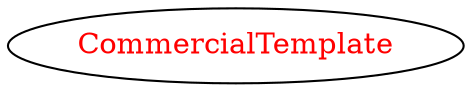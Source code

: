 digraph dependencyGraph {
 concentrate=true;
 ranksep="2.0";
 rankdir="LR"; 
 splines="ortho";
"CommercialTemplate" [fontcolor="red"];
}
